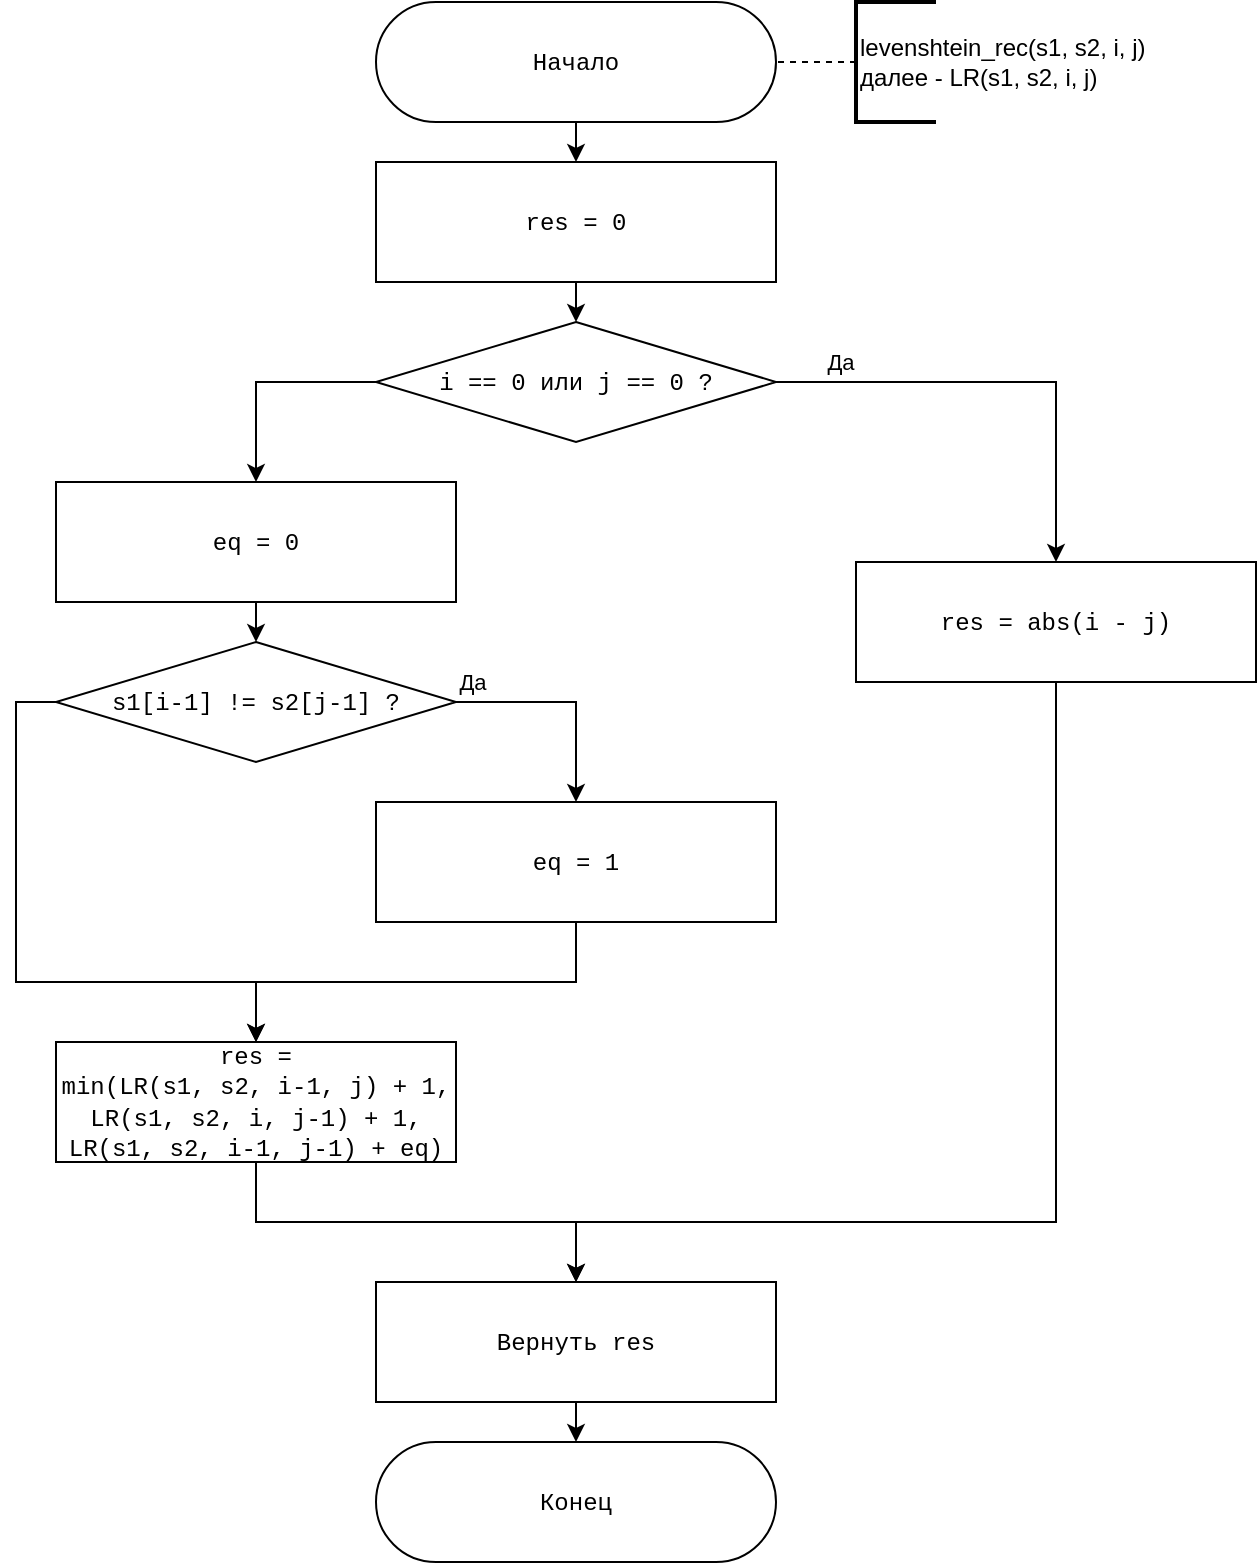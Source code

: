 <mxfile version="15.4.0" type="device" pages="4"><diagram id="ZNqbOnJEqfK-AnvIrfdx" name="levelshtein_req"><mxGraphModel dx="1038" dy="616" grid="1" gridSize="10" guides="1" tooltips="1" connect="1" arrows="1" fold="1" page="1" pageScale="1" pageWidth="850" pageHeight="1100" math="0" shadow="0"><root><mxCell id="0"/><mxCell id="1" parent="0"/><mxCell id="c8OpYvo-0Q2_pm-aDW9W-2" style="edgeStyle=orthogonalEdgeStyle;rounded=0;orthogonalLoop=1;jettySize=auto;html=1;exitX=0.5;exitY=1;exitDx=0;exitDy=0;entryX=0.5;entryY=0;entryDx=0;entryDy=0;" edge="1" parent="1" source="DZnTS6PK1rwnsFFs-kxz-4" target="c8OpYvo-0Q2_pm-aDW9W-1"><mxGeometry relative="1" as="geometry"/></mxCell><mxCell id="DZnTS6PK1rwnsFFs-kxz-4" value="&lt;font face=&quot;Courier New&quot;&gt;Начало&lt;/font&gt;" style="rounded=1;whiteSpace=wrap;html=1;arcSize=50;" parent="1" vertex="1"><mxGeometry x="240" y="40" width="200" height="60" as="geometry"/></mxCell><mxCell id="DZnTS6PK1rwnsFFs-kxz-14" style="edgeStyle=orthogonalEdgeStyle;rounded=0;orthogonalLoop=1;jettySize=auto;html=1;exitX=1;exitY=0.5;exitDx=0;exitDy=0;entryX=0.5;entryY=0;entryDx=0;entryDy=0;" parent="1" source="DZnTS6PK1rwnsFFs-kxz-5" target="DZnTS6PK1rwnsFFs-kxz-6" edge="1"><mxGeometry relative="1" as="geometry"/></mxCell><mxCell id="DZnTS6PK1rwnsFFs-kxz-25" value="Да" style="edgeLabel;html=1;align=center;verticalAlign=middle;resizable=0;points=[];" parent="DZnTS6PK1rwnsFFs-kxz-14" vertex="1" connectable="0"><mxGeometry x="-0.602" relative="1" as="geometry"><mxPoint x="-14" y="-10" as="offset"/></mxGeometry></mxCell><mxCell id="DZnTS6PK1rwnsFFs-kxz-16" style="edgeStyle=orthogonalEdgeStyle;rounded=0;orthogonalLoop=1;jettySize=auto;html=1;exitX=0;exitY=0.5;exitDx=0;exitDy=0;entryX=0.5;entryY=0;entryDx=0;entryDy=0;" parent="1" source="DZnTS6PK1rwnsFFs-kxz-5" target="DZnTS6PK1rwnsFFs-kxz-8" edge="1"><mxGeometry relative="1" as="geometry"/></mxCell><mxCell id="DZnTS6PK1rwnsFFs-kxz-5" value="&lt;font face=&quot;Courier New&quot;&gt;i == 0 или j == 0 ?&lt;/font&gt;" style="rhombus;whiteSpace=wrap;html=1;" parent="1" vertex="1"><mxGeometry x="240" y="200" width="200" height="60" as="geometry"/></mxCell><mxCell id="c8OpYvo-0Q2_pm-aDW9W-7" style="edgeStyle=orthogonalEdgeStyle;rounded=0;orthogonalLoop=1;jettySize=auto;html=1;exitX=0.5;exitY=1;exitDx=0;exitDy=0;" edge="1" parent="1" source="DZnTS6PK1rwnsFFs-kxz-6"><mxGeometry relative="1" as="geometry"><mxPoint x="340" y="680" as="targetPoint"/><Array as="points"><mxPoint x="580" y="650"/><mxPoint x="340" y="650"/></Array></mxGeometry></mxCell><mxCell id="DZnTS6PK1rwnsFFs-kxz-6" value="&lt;font face=&quot;Courier New&quot;&gt;res = abs(i - j)&lt;/font&gt;" style="rounded=0;whiteSpace=wrap;html=1;" parent="1" vertex="1"><mxGeometry x="480" y="320" width="200" height="60" as="geometry"/></mxCell><mxCell id="DZnTS6PK1rwnsFFs-kxz-17" style="edgeStyle=orthogonalEdgeStyle;rounded=0;orthogonalLoop=1;jettySize=auto;html=1;exitX=0.5;exitY=1;exitDx=0;exitDy=0;entryX=0.5;entryY=0;entryDx=0;entryDy=0;" parent="1" source="DZnTS6PK1rwnsFFs-kxz-8" target="DZnTS6PK1rwnsFFs-kxz-9" edge="1"><mxGeometry relative="1" as="geometry"/></mxCell><mxCell id="DZnTS6PK1rwnsFFs-kxz-8" value="&lt;font face=&quot;Courier New&quot;&gt;eq = 0&lt;/font&gt;" style="rounded=0;whiteSpace=wrap;html=1;" parent="1" vertex="1"><mxGeometry x="80" y="280" width="200" height="60" as="geometry"/></mxCell><mxCell id="DZnTS6PK1rwnsFFs-kxz-18" style="edgeStyle=orthogonalEdgeStyle;rounded=0;orthogonalLoop=1;jettySize=auto;html=1;exitX=1;exitY=0.5;exitDx=0;exitDy=0;entryX=0.5;entryY=0;entryDx=0;entryDy=0;" parent="1" source="DZnTS6PK1rwnsFFs-kxz-9" target="DZnTS6PK1rwnsFFs-kxz-10" edge="1"><mxGeometry relative="1" as="geometry"/></mxCell><mxCell id="DZnTS6PK1rwnsFFs-kxz-26" value="Да" style="edgeLabel;html=1;align=center;verticalAlign=middle;resizable=0;points=[];" parent="DZnTS6PK1rwnsFFs-kxz-18" vertex="1" connectable="0"><mxGeometry x="-0.617" relative="1" as="geometry"><mxPoint x="-13" y="-10" as="offset"/></mxGeometry></mxCell><mxCell id="O7zZ4XLKTS_QL502iw4R-4" style="edgeStyle=orthogonalEdgeStyle;rounded=0;orthogonalLoop=1;jettySize=auto;html=1;entryX=0.5;entryY=0;entryDx=0;entryDy=0;exitX=0;exitY=0.5;exitDx=0;exitDy=0;" edge="1" parent="1" source="DZnTS6PK1rwnsFFs-kxz-9" target="DZnTS6PK1rwnsFFs-kxz-11"><mxGeometry relative="1" as="geometry"><Array as="points"><mxPoint x="60" y="390"/><mxPoint x="60" y="530"/><mxPoint x="180" y="530"/></Array></mxGeometry></mxCell><mxCell id="DZnTS6PK1rwnsFFs-kxz-9" value="&lt;font face=&quot;Courier New&quot;&gt;s1[i-1] != s2[j-1] ?&lt;/font&gt;" style="rhombus;whiteSpace=wrap;html=1;" parent="1" vertex="1"><mxGeometry x="80" y="360" width="200" height="60" as="geometry"/></mxCell><mxCell id="O7zZ4XLKTS_QL502iw4R-2" style="edgeStyle=orthogonalEdgeStyle;rounded=0;orthogonalLoop=1;jettySize=auto;html=1;exitX=0.5;exitY=1;exitDx=0;exitDy=0;entryX=0.5;entryY=0;entryDx=0;entryDy=0;" edge="1" parent="1" source="DZnTS6PK1rwnsFFs-kxz-10" target="DZnTS6PK1rwnsFFs-kxz-11"><mxGeometry relative="1" as="geometry"/></mxCell><mxCell id="DZnTS6PK1rwnsFFs-kxz-10" value="&lt;font face=&quot;Courier New&quot;&gt;eq = 1&lt;/font&gt;" style="rounded=0;whiteSpace=wrap;html=1;" parent="1" vertex="1"><mxGeometry x="240" y="440" width="200" height="60" as="geometry"/></mxCell><mxCell id="c8OpYvo-0Q2_pm-aDW9W-6" style="edgeStyle=orthogonalEdgeStyle;rounded=0;orthogonalLoop=1;jettySize=auto;html=1;exitX=0.5;exitY=1;exitDx=0;exitDy=0;entryX=0.5;entryY=0;entryDx=0;entryDy=0;" edge="1" parent="1" source="DZnTS6PK1rwnsFFs-kxz-11" target="c8OpYvo-0Q2_pm-aDW9W-4"><mxGeometry relative="1" as="geometry"/></mxCell><mxCell id="DZnTS6PK1rwnsFFs-kxz-11" value="&lt;font face=&quot;Courier New&quot;&gt;res =&lt;br&gt;min(LR(s1, s2, i-1, j) + 1, LR(s1, s2, i, j-1) + 1, LR(s1, s2, i-1, j-1) + eq)&lt;br&gt;&lt;/font&gt;" style="rounded=0;whiteSpace=wrap;html=1;" parent="1" vertex="1"><mxGeometry x="80" y="560" width="200" height="60" as="geometry"/></mxCell><mxCell id="DZnTS6PK1rwnsFFs-kxz-12" value="&lt;font face=&quot;Courier New&quot;&gt;Конец&lt;/font&gt;" style="rounded=1;whiteSpace=wrap;html=1;arcSize=50;" parent="1" vertex="1"><mxGeometry x="240" y="760" width="200" height="60" as="geometry"/></mxCell><mxCell id="DZnTS6PK1rwnsFFs-kxz-30" style="edgeStyle=orthogonalEdgeStyle;rounded=0;orthogonalLoop=1;jettySize=auto;html=1;exitX=0;exitY=0.5;exitDx=0;exitDy=0;exitPerimeter=0;entryX=1;entryY=0.5;entryDx=0;entryDy=0;endArrow=none;endFill=0;dashed=1;" parent="1" source="DZnTS6PK1rwnsFFs-kxz-29" target="DZnTS6PK1rwnsFFs-kxz-4" edge="1"><mxGeometry relative="1" as="geometry"/></mxCell><mxCell id="DZnTS6PK1rwnsFFs-kxz-29" value="levenshtein_rec(s1, s2, i, j)&lt;br&gt;далее - LR(s1, s2, i, j)" style="strokeWidth=2;html=1;shape=mxgraph.flowchart.annotation_1;align=left;pointerEvents=1;" parent="1" vertex="1"><mxGeometry x="480" y="40" width="40" height="60" as="geometry"/></mxCell><mxCell id="O7zZ4XLKTS_QL502iw4R-5" style="edgeStyle=orthogonalEdgeStyle;rounded=0;orthogonalLoop=1;jettySize=auto;html=1;exitX=0.5;exitY=1;exitDx=0;exitDy=0;exitPerimeter=0;" edge="1" parent="1" source="DZnTS6PK1rwnsFFs-kxz-29" target="DZnTS6PK1rwnsFFs-kxz-29"><mxGeometry relative="1" as="geometry"/></mxCell><mxCell id="c8OpYvo-0Q2_pm-aDW9W-3" style="edgeStyle=orthogonalEdgeStyle;rounded=0;orthogonalLoop=1;jettySize=auto;html=1;exitX=0.5;exitY=1;exitDx=0;exitDy=0;entryX=0.5;entryY=0;entryDx=0;entryDy=0;" edge="1" parent="1" source="c8OpYvo-0Q2_pm-aDW9W-1" target="DZnTS6PK1rwnsFFs-kxz-5"><mxGeometry relative="1" as="geometry"/></mxCell><mxCell id="c8OpYvo-0Q2_pm-aDW9W-1" value="&lt;font face=&quot;Courier New&quot;&gt;res = 0&lt;/font&gt;" style="rounded=0;whiteSpace=wrap;html=1;" vertex="1" parent="1"><mxGeometry x="240" y="120" width="200" height="60" as="geometry"/></mxCell><mxCell id="c8OpYvo-0Q2_pm-aDW9W-5" style="edgeStyle=orthogonalEdgeStyle;rounded=0;orthogonalLoop=1;jettySize=auto;html=1;exitX=0.5;exitY=1;exitDx=0;exitDy=0;entryX=0.5;entryY=0;entryDx=0;entryDy=0;" edge="1" parent="1" source="c8OpYvo-0Q2_pm-aDW9W-4" target="DZnTS6PK1rwnsFFs-kxz-12"><mxGeometry relative="1" as="geometry"/></mxCell><mxCell id="c8OpYvo-0Q2_pm-aDW9W-4" value="&lt;font face=&quot;Courier New&quot;&gt;Вернуть res&lt;br&gt;&lt;/font&gt;" style="rounded=0;whiteSpace=wrap;html=1;" vertex="1" parent="1"><mxGeometry x="240" y="680" width="200" height="60" as="geometry"/></mxCell></root></mxGraphModel></diagram><diagram id="cCVTGLbfjA2dtmLUn50C" name="levenshtein_iter"><mxGraphModel dx="1483" dy="880" grid="1" gridSize="10" guides="1" tooltips="1" connect="1" arrows="1" fold="1" page="1" pageScale="1" pageWidth="850" pageHeight="1100" math="0" shadow="0"><root><mxCell id="ayEKY3vFfx3U3N9o_8Yx-0"/><mxCell id="ayEKY3vFfx3U3N9o_8Yx-1" parent="ayEKY3vFfx3U3N9o_8Yx-0"/><mxCell id="cSQeMKnVPkcm3_xbNUo6-0" value="&lt;font face=&quot;Courier New&quot;&gt;Конец&lt;/font&gt;" style="rounded=1;whiteSpace=wrap;html=1;arcSize=50;" parent="ayEKY3vFfx3U3N9o_8Yx-1" vertex="1"><mxGeometry x="440" y="520" width="200" height="60" as="geometry"/></mxCell><mxCell id="wKsGcBd1xcyhA3muq8rL-11" style="edgeStyle=orthogonalEdgeStyle;rounded=0;orthogonalLoop=1;jettySize=auto;html=1;exitX=0.5;exitY=1;exitDx=0;exitDy=0;entryX=0.5;entryY=0;entryDx=0;entryDy=0;endArrow=classic;endFill=1;" parent="ayEKY3vFfx3U3N9o_8Yx-1" source="cSQeMKnVPkcm3_xbNUo6-1" target="znBp6A-YEIDOW1NPuUL5-0" edge="1"><mxGeometry relative="1" as="geometry"/></mxCell><mxCell id="cSQeMKnVPkcm3_xbNUo6-1" value="&lt;font face=&quot;Courier New&quot;&gt;Начало&lt;br&gt;&lt;/font&gt;" style="rounded=1;whiteSpace=wrap;html=1;arcSize=50;" parent="ayEKY3vFfx3U3N9o_8Yx-1" vertex="1"><mxGeometry x="40" y="40" width="200" height="60" as="geometry"/></mxCell><mxCell id="cSQeMKnVPkcm3_xbNUo6-3" style="edgeStyle=orthogonalEdgeStyle;rounded=0;orthogonalLoop=1;jettySize=auto;html=1;entryX=1;entryY=0.5;entryDx=0;entryDy=0;dashed=1;endArrow=none;endFill=0;" parent="ayEKY3vFfx3U3N9o_8Yx-1" source="cSQeMKnVPkcm3_xbNUo6-2" target="cSQeMKnVPkcm3_xbNUo6-1" edge="1"><mxGeometry relative="1" as="geometry"/></mxCell><mxCell id="cSQeMKnVPkcm3_xbNUo6-2" value="levenshtein_iter(s1, s2)&lt;br&gt;далее - LI(s1, s2)" style="strokeWidth=2;html=1;shape=mxgraph.flowchart.annotation_1;align=left;pointerEvents=1;" parent="ayEKY3vFfx3U3N9o_8Yx-1" vertex="1"><mxGeometry x="280" y="40" width="40" height="60" as="geometry"/></mxCell><mxCell id="wKsGcBd1xcyhA3muq8rL-12" style="edgeStyle=orthogonalEdgeStyle;rounded=0;orthogonalLoop=1;jettySize=auto;html=1;exitX=0.5;exitY=1;exitDx=0;exitDy=0;entryX=0.5;entryY=0;entryDx=0;entryDy=0;entryPerimeter=0;endArrow=classic;endFill=1;" parent="ayEKY3vFfx3U3N9o_8Yx-1" source="znBp6A-YEIDOW1NPuUL5-0" target="znBp6A-YEIDOW1NPuUL5-1" edge="1"><mxGeometry relative="1" as="geometry"/></mxCell><mxCell id="znBp6A-YEIDOW1NPuUL5-0" value="&lt;span style=&quot;font-family: &amp;#34;courier new&amp;#34;&quot;&gt;l1, l2 = len(s1), len(s2)&lt;/span&gt;&lt;font face=&quot;Courier New&quot;&gt;&lt;br&gt;curr, prev - массивы длины len(s1)+1&lt;br&gt;prev = [0, 1, ..., len(s1)]&lt;br&gt;&lt;/font&gt;" style="rounded=0;whiteSpace=wrap;html=1;" parent="ayEKY3vFfx3U3N9o_8Yx-1" vertex="1"><mxGeometry x="40" y="120" width="200" height="60" as="geometry"/></mxCell><mxCell id="wKsGcBd1xcyhA3muq8rL-13" style="edgeStyle=orthogonalEdgeStyle;rounded=0;orthogonalLoop=1;jettySize=auto;html=1;exitX=0.5;exitY=1;exitDx=0;exitDy=0;exitPerimeter=0;entryX=0.5;entryY=0;entryDx=0;entryDy=0;endArrow=classic;endFill=1;" parent="ayEKY3vFfx3U3N9o_8Yx-1" source="znBp6A-YEIDOW1NPuUL5-1" target="znBp6A-YEIDOW1NPuUL5-3" edge="1"><mxGeometry relative="1" as="geometry"/></mxCell><mxCell id="znBp6A-YEIDOW1NPuUL5-1" value="Цикл i от 1 до l2" style="strokeWidth=2;html=1;shape=stencil(rZVNb4MwDIZ/Ta5VIFpXjlPWnapeetg5pe6ICgkKWbv9+6W4aHwMxrxKHPBreB9sbIUJWWWqBBZzowpg4pnF8cbaMggbXWgfwnCbYWLJMbxgmKwwVFUJqUftrJxW+xwwU3lnT3DRB39z0CYDh65izfhTeOZ6CZlaY4KJtqbqZFr5YKa0Ce/yDzTjiwfEfN5ijMpAKMCD66jf5W1RYPELmRTNI+0IpG5FDfc30uvfSRGNtKZ0r8+KZsK2hLr4gsc9XLKayduReAm1OlIvm60jVDfCEzIoYwso5F6lpzdn383hx68s1XW5B4kmXdgztIau16upBjQOuTYth8d/O/QaeAeLJcGC39mBUgblb6S5rWBiaIM+mIhaHRkjIY/WwcR8HXWe4zkyNroDg1rFc60WvgA=);whiteSpace=wrap;" parent="ayEKY3vFfx3U3N9o_8Yx-1" vertex="1"><mxGeometry x="40" y="200" width="200" height="60" as="geometry"/></mxCell><mxCell id="znBp6A-YEIDOW1NPuUL5-2" value="Цикл j от 1 до l1" style="strokeWidth=2;html=1;shape=stencil(rZVNb4MwDIZ/Ta5VIFpXjlPWnapeetg5pe6ICgkKWbv9+6W4aHwMxrxKHPBreB9sbIUJWWWqBBZzowpg4pnF8cbaMggbXWgfwnCbYWLJMbxgmKwwVFUJqUftrJxW+xwwU3lnT3DRB39z0CYDh65izfhTeOZ6CZlaY4KJtqbqZFr5YKa0Ce/yDzTjiwfEfN5ijMpAKMCD66jf5W1RYPELmRTNI+0IpG5FDfc30uvfSRGNtKZ0r8+KZsK2hLr4gsc9XLKayduReAm1OlIvm60jVDfCEzIoYwso5F6lpzdn383hx68s1XW5B4kmXdgztIau16upBjQOuTYth8d/O/QaeAeLJcGC39mBUgblb6S5rWBiaIM+mIhaHRkjIY/WwcR8HXWe4zkyNroDg1rFc60WvgA=);whiteSpace=wrap;" parent="ayEKY3vFfx3U3N9o_8Yx-1" vertex="1"><mxGeometry x="40" y="360" width="200" height="60" as="geometry"/></mxCell><mxCell id="wKsGcBd1xcyhA3muq8rL-14" style="edgeStyle=orthogonalEdgeStyle;rounded=0;orthogonalLoop=1;jettySize=auto;html=1;exitX=0.5;exitY=1;exitDx=0;exitDy=0;entryX=0.5;entryY=0;entryDx=0;entryDy=0;entryPerimeter=0;endArrow=classic;endFill=1;" parent="ayEKY3vFfx3U3N9o_8Yx-1" source="znBp6A-YEIDOW1NPuUL5-3" target="znBp6A-YEIDOW1NPuUL5-2" edge="1"><mxGeometry relative="1" as="geometry"/></mxCell><mxCell id="znBp6A-YEIDOW1NPuUL5-3" value="&lt;font face=&quot;Courier New&quot;&gt;curr[0] = i&lt;br&gt;&lt;/font&gt;" style="rounded=0;whiteSpace=wrap;html=1;" parent="ayEKY3vFfx3U3N9o_8Yx-1" vertex="1"><mxGeometry x="40" y="280" width="200" height="60" as="geometry"/></mxCell><mxCell id="wKsGcBd1xcyhA3muq8rL-10" style="edgeStyle=orthogonalEdgeStyle;rounded=0;orthogonalLoop=1;jettySize=auto;html=1;exitX=0.5;exitY=1;exitDx=0;exitDy=0;entryX=0.5;entryY=0;entryDx=0;entryDy=0;endArrow=classic;endFill=1;exitPerimeter=0;" parent="ayEKY3vFfx3U3N9o_8Yx-1" source="znBp6A-YEIDOW1NPuUL5-2" target="wKsGcBd1xcyhA3muq8rL-1" edge="1"><mxGeometry relative="1" as="geometry"><mxPoint x="160" y="680" as="sourcePoint"/></mxGeometry></mxCell><mxCell id="wKsGcBd1xcyhA3muq8rL-30" style="edgeStyle=orthogonalEdgeStyle;rounded=0;orthogonalLoop=1;jettySize=auto;html=1;exitX=0.5;exitY=1;exitDx=0;exitDy=0;entryX=0.5;entryY=0;entryDx=0;entryDy=0;endArrow=classic;endFill=1;" parent="ayEKY3vFfx3U3N9o_8Yx-1" source="wKsGcBd1xcyhA3muq8rL-1" target="wKsGcBd1xcyhA3muq8rL-5" edge="1"><mxGeometry relative="1" as="geometry"/></mxCell><mxCell id="wKsGcBd1xcyhA3muq8rL-1" value="&lt;font face=&quot;Courier New&quot;&gt;eq = 0&lt;/font&gt;" style="rounded=0;whiteSpace=wrap;html=1;" parent="ayEKY3vFfx3U3N9o_8Yx-1" vertex="1"><mxGeometry x="40" y="440" width="200" height="60" as="geometry"/></mxCell><mxCell id="wKsGcBd1xcyhA3muq8rL-2" style="edgeStyle=orthogonalEdgeStyle;rounded=0;orthogonalLoop=1;jettySize=auto;html=1;exitX=1;exitY=0.5;exitDx=0;exitDy=0;entryX=0.5;entryY=0;entryDx=0;entryDy=0;" parent="ayEKY3vFfx3U3N9o_8Yx-1" source="wKsGcBd1xcyhA3muq8rL-5" target="wKsGcBd1xcyhA3muq8rL-7" edge="1"><mxGeometry relative="1" as="geometry"/></mxCell><mxCell id="wKsGcBd1xcyhA3muq8rL-3" value="Да" style="edgeLabel;html=1;align=center;verticalAlign=middle;resizable=0;points=[];" parent="wKsGcBd1xcyhA3muq8rL-2" vertex="1" connectable="0"><mxGeometry x="-0.617" relative="1" as="geometry"><mxPoint x="-13" y="-10" as="offset"/></mxGeometry></mxCell><mxCell id="wKsGcBd1xcyhA3muq8rL-21" style="edgeStyle=orthogonalEdgeStyle;rounded=0;orthogonalLoop=1;jettySize=auto;html=1;exitX=0;exitY=0.5;exitDx=0;exitDy=0;entryX=0.5;entryY=0;entryDx=0;entryDy=0;endArrow=classic;endFill=1;" parent="ayEKY3vFfx3U3N9o_8Yx-1" source="wKsGcBd1xcyhA3muq8rL-5" target="wKsGcBd1xcyhA3muq8rL-27" edge="1"><mxGeometry relative="1" as="geometry"><mxPoint x="140" y="720" as="targetPoint"/><Array as="points"><mxPoint x="20" y="550"/><mxPoint x="20" y="670"/><mxPoint x="140" y="670"/></Array></mxGeometry></mxCell><mxCell id="wKsGcBd1xcyhA3muq8rL-5" value="&lt;font face=&quot;Courier New&quot;&gt;s1[j-1] != s2[i-1] ?&lt;/font&gt;" style="rhombus;whiteSpace=wrap;html=1;" parent="ayEKY3vFfx3U3N9o_8Yx-1" vertex="1"><mxGeometry x="40" y="520" width="200" height="60" as="geometry"/></mxCell><mxCell id="wKsGcBd1xcyhA3muq8rL-20" style="edgeStyle=orthogonalEdgeStyle;rounded=0;orthogonalLoop=1;jettySize=auto;html=1;exitX=0.5;exitY=1;exitDx=0;exitDy=0;entryX=0.5;entryY=0;entryDx=0;entryDy=0;endArrow=classic;endFill=1;" parent="ayEKY3vFfx3U3N9o_8Yx-1" source="wKsGcBd1xcyhA3muq8rL-7" target="wKsGcBd1xcyhA3muq8rL-27" edge="1"><mxGeometry relative="1" as="geometry"><mxPoint x="140" y="720" as="targetPoint"/><Array as="points"><mxPoint x="300" y="670"/><mxPoint x="140" y="670"/></Array></mxGeometry></mxCell><mxCell id="wKsGcBd1xcyhA3muq8rL-7" value="&lt;font face=&quot;Courier New&quot;&gt;eq = 1&lt;/font&gt;" style="rounded=0;whiteSpace=wrap;html=1;" parent="ayEKY3vFfx3U3N9o_8Yx-1" vertex="1"><mxGeometry x="200" y="600" width="200" height="60" as="geometry"/></mxCell><mxCell id="wKsGcBd1xcyhA3muq8rL-22" style="edgeStyle=orthogonalEdgeStyle;rounded=0;orthogonalLoop=1;jettySize=auto;html=1;exitX=0.5;exitY=1;exitDx=0;exitDy=0;entryX=0.5;entryY=1;entryDx=0;entryDy=0;entryPerimeter=0;endArrow=classic;endFill=1;" parent="ayEKY3vFfx3U3N9o_8Yx-1" source="wKsGcBd1xcyhA3muq8rL-8" target="wKsGcBd1xcyhA3muq8rL-17" edge="1"><mxGeometry relative="1" as="geometry"/></mxCell><mxCell id="wKsGcBd1xcyhA3muq8rL-8" value="&lt;font face=&quot;Courier New&quot;&gt;curr[j] = min(&lt;br&gt;curr[j-1]+1, prev[j-1]+eq, prev[j]+1)&lt;br&gt;&lt;/font&gt;" style="rounded=0;whiteSpace=wrap;html=1;" parent="ayEKY3vFfx3U3N9o_8Yx-1" vertex="1"><mxGeometry x="440" y="120" width="200" height="60" as="geometry"/></mxCell><mxCell id="wKsGcBd1xcyhA3muq8rL-25" style="edgeStyle=orthogonalEdgeStyle;rounded=0;orthogonalLoop=1;jettySize=auto;html=1;exitX=0.5;exitY=0;exitDx=0;exitDy=0;exitPerimeter=0;entryX=0.5;entryY=0;entryDx=0;entryDy=0;endArrow=classic;endFill=1;" parent="ayEKY3vFfx3U3N9o_8Yx-1" source="wKsGcBd1xcyhA3muq8rL-15" target="wKsGcBd1xcyhA3muq8rL-19" edge="1"><mxGeometry relative="1" as="geometry"/></mxCell><mxCell id="wKsGcBd1xcyhA3muq8rL-15" value="инкремент i" style="strokeWidth=2;html=1;shape=stencil(rZVNb4MwDIZ/Ta5VIFpXjlPWnapeetg5pe6ICgkKWbv9+6W4aHwMxrxKHPBreB9sbIUJWWWqBBZzowpg4pnF8cbaMggbXWgfwnCbYWLJMbxgmKwwVFUJqUftrJxW+xwwU3lnT3DRB39z0CYDh65izfhTeOZ6CZlaY4KJtqbqZFr5YKa0Ce/yDzTjiwfEfN5ijMpAKMCD66jf5W1RYPELmRTNI+0IpG5FDfc30uvfSRGNtKZ0r8+KZsK2hLr4gsc9XLKayduReAm1OlIvm60jVDfCEzIoYwso5F6lpzdn383hx68s1XW5B4kmXdgztIau16upBjQOuTYth8d/O/QaeAeLJcGC39mBUgblb6S5rWBiaIM+mIhaHRkjIY/WwcR8HXWe4zkyNroDg1rFc60WvgA=);whiteSpace=wrap;direction=west;" parent="ayEKY3vFfx3U3N9o_8Yx-1" vertex="1"><mxGeometry x="440" y="360" width="200" height="60" as="geometry"/></mxCell><mxCell id="wKsGcBd1xcyhA3muq8rL-23" style="edgeStyle=orthogonalEdgeStyle;rounded=0;orthogonalLoop=1;jettySize=auto;html=1;exitX=0.5;exitY=0;exitDx=0;exitDy=0;exitPerimeter=0;entryX=0.5;entryY=0;entryDx=0;entryDy=0;endArrow=classic;endFill=1;" parent="ayEKY3vFfx3U3N9o_8Yx-1" source="wKsGcBd1xcyhA3muq8rL-17" target="wKsGcBd1xcyhA3muq8rL-18" edge="1"><mxGeometry relative="1" as="geometry"/></mxCell><mxCell id="wKsGcBd1xcyhA3muq8rL-17" value="инкремент j" style="strokeWidth=2;html=1;shape=stencil(rZVNb4MwDIZ/Ta5VIFpXjlPWnapeetg5pe6ICgkKWbv9+6W4aHwMxrxKHPBreB9sbIUJWWWqBBZzowpg4pnF8cbaMggbXWgfwnCbYWLJMbxgmKwwVFUJqUftrJxW+xwwU3lnT3DRB39z0CYDh65izfhTeOZ6CZlaY4KJtqbqZFr5YKa0Ce/yDzTjiwfEfN5ijMpAKMCD66jf5W1RYPELmRTNI+0IpG5FDfc30uvfSRGNtKZ0r8+KZsK2hLr4gsc9XLKayduReAm1OlIvm60jVDfCEzIoYwso5F6lpzdn383hx68s1XW5B4kmXdgztIau16upBjQOuTYth8d/O/QaeAeLJcGC39mBUgblb6S5rWBiaIM+mIhaHRkjIY/WwcR8HXWe4zkyNroDg1rFc60WvgA=);whiteSpace=wrap;direction=west;" parent="ayEKY3vFfx3U3N9o_8Yx-1" vertex="1"><mxGeometry x="440" y="200" width="200" height="60" as="geometry"/></mxCell><mxCell id="wKsGcBd1xcyhA3muq8rL-24" style="edgeStyle=orthogonalEdgeStyle;rounded=0;orthogonalLoop=1;jettySize=auto;html=1;exitX=0.5;exitY=1;exitDx=0;exitDy=0;entryX=0.5;entryY=1;entryDx=0;entryDy=0;entryPerimeter=0;endArrow=classic;endFill=1;" parent="ayEKY3vFfx3U3N9o_8Yx-1" source="wKsGcBd1xcyhA3muq8rL-18" target="wKsGcBd1xcyhA3muq8rL-15" edge="1"><mxGeometry relative="1" as="geometry"/></mxCell><mxCell id="wKsGcBd1xcyhA3muq8rL-18" value="&lt;font face=&quot;Courier New&quot;&gt;prev = curr&lt;br&gt;&lt;/font&gt;" style="rounded=0;whiteSpace=wrap;html=1;" parent="ayEKY3vFfx3U3N9o_8Yx-1" vertex="1"><mxGeometry x="440" y="280" width="200" height="60" as="geometry"/></mxCell><mxCell id="wKsGcBd1xcyhA3muq8rL-26" style="edgeStyle=orthogonalEdgeStyle;rounded=0;orthogonalLoop=1;jettySize=auto;html=1;exitX=0.5;exitY=1;exitDx=0;exitDy=0;entryX=0.5;entryY=0;entryDx=0;entryDy=0;endArrow=classic;endFill=1;" parent="ayEKY3vFfx3U3N9o_8Yx-1" source="wKsGcBd1xcyhA3muq8rL-19" target="cSQeMKnVPkcm3_xbNUo6-0" edge="1"><mxGeometry relative="1" as="geometry"/></mxCell><mxCell id="wKsGcBd1xcyhA3muq8rL-19" value="&lt;font face=&quot;Courier New&quot;&gt;вернуть prev[l1]&lt;br&gt;&lt;/font&gt;" style="rounded=0;whiteSpace=wrap;html=1;" parent="ayEKY3vFfx3U3N9o_8Yx-1" vertex="1"><mxGeometry x="440" y="440" width="200" height="60" as="geometry"/></mxCell><mxCell id="wKsGcBd1xcyhA3muq8rL-27" value="A&lt;span style=&quot;color: rgba(0 , 0 , 0 , 0) ; font-family: monospace ; font-size: 0px&quot;&gt;%3CmxGraphModel%3E%3Croot%3E%3CmxCell%20id%3D%220%22%2F%3E%3CmxCell%20id%3D%221%22%20parent%3D%220%22%2F%3E%3CmxCell%20id%3D%222%22%20value%3D%22%26lt%3Bfont%20face%3D%26quot%3BCourier%20New%26quot%3B%26gt%3Bprev%20%3D%20curr%26lt%3Bbr%26gt%3B%26lt%3B%2Ffont%26gt%3B%22%20style%3D%22rounded%3D0%3BwhiteSpace%3Dwrap%3Bhtml%3D1%3B%22%20vertex%3D%221%22%20parent%3D%221%22%3E%3CmxGeometry%20x%3D%2240%22%20y%3D%221270%22%20width%3D%22200%22%20height%3D%2280%22%20as%3D%22geometry%22%2F%3E%3C%2FmxCell%3E%3C%2Froot%3E%3C%2FmxGraphModel%3E&lt;/span&gt;" style="ellipse;whiteSpace=wrap;html=1;aspect=fixed;" parent="ayEKY3vFfx3U3N9o_8Yx-1" vertex="1"><mxGeometry x="110" y="680" width="60" height="60" as="geometry"/></mxCell><mxCell id="wKsGcBd1xcyhA3muq8rL-31" style="edgeStyle=orthogonalEdgeStyle;rounded=0;orthogonalLoop=1;jettySize=auto;html=1;exitX=0.5;exitY=1;exitDx=0;exitDy=0;entryX=0.5;entryY=0;entryDx=0;entryDy=0;endArrow=classic;endFill=1;" parent="ayEKY3vFfx3U3N9o_8Yx-1" source="wKsGcBd1xcyhA3muq8rL-29" target="wKsGcBd1xcyhA3muq8rL-8" edge="1"><mxGeometry relative="1" as="geometry"/></mxCell><mxCell id="wKsGcBd1xcyhA3muq8rL-29" value="A&lt;span style=&quot;color: rgba(0 , 0 , 0 , 0) ; font-family: monospace ; font-size: 0px&quot;&gt;%3CmxGraphModel%3E%3Croot%3E%3CmxCell%20id%3D%220%22%2F%3E%3CmxCell%20id%3D%221%22%20parent%3D%220%22%2F%3E%3CmxCell%20id%3D%222%22%20value%3D%22%26lt%3Bfont%20face%3D%26quot%3BCourier%20New%26quot%3B%26gt%3Bprev%20%3D%20curr%26lt%3Bbr%26gt%3B%26lt%3B%2Ffont%26gt%3B%22%20style%3D%22rounded%3D0%3BwhiteSpace%3Dwrap%3Bhtml%3D1%3B%22%20vertex%3D%221%22%20parent%3D%221%22%3E%3CmxGeometry%20x%3D%2240%22%20y%3D%221270%22%20width%3D%22200%22%20height%3D%2280%22%20as%3D%22geometry%22%2F%3E%3C%2FmxCell%3E%3C%2Froot%3E%3C%2FmxGraphModel%3E&lt;/span&gt;" style="ellipse;whiteSpace=wrap;html=1;aspect=fixed;" parent="ayEKY3vFfx3U3N9o_8Yx-1" vertex="1"><mxGeometry x="510" y="40" width="60" height="60" as="geometry"/></mxCell></root></mxGraphModel></diagram><diagram name="damerau_levelshtein_req" id="XrEvNI8AY1LjmhGFGb6t"><mxGraphModel dx="1038" dy="616" grid="1" gridSize="10" guides="1" tooltips="1" connect="1" arrows="1" fold="1" page="1" pageScale="1" pageWidth="850" pageHeight="1100" math="0" shadow="0"><root><mxCell id="sfSb1bTHSMPWrdq_kq---0"/><mxCell id="sfSb1bTHSMPWrdq_kq---1" parent="sfSb1bTHSMPWrdq_kq---0"/><mxCell id="sfSb1bTHSMPWrdq_kq---2" style="edgeStyle=orthogonalEdgeStyle;rounded=0;orthogonalLoop=1;jettySize=auto;html=1;exitX=0.5;exitY=1;exitDx=0;exitDy=0;entryX=0.5;entryY=0;entryDx=0;entryDy=0;" edge="1" parent="sfSb1bTHSMPWrdq_kq---1" source="sfSb1bTHSMPWrdq_kq---3" target="sfSb1bTHSMPWrdq_kq---25"><mxGeometry relative="1" as="geometry"/></mxCell><mxCell id="sfSb1bTHSMPWrdq_kq---3" value="&lt;font face=&quot;Courier New&quot;&gt;Начало&lt;/font&gt;" style="rounded=1;whiteSpace=wrap;html=1;arcSize=50;" vertex="1" parent="sfSb1bTHSMPWrdq_kq---1"><mxGeometry x="240" y="40" width="200" height="60" as="geometry"/></mxCell><mxCell id="sfSb1bTHSMPWrdq_kq---4" style="edgeStyle=orthogonalEdgeStyle;rounded=0;orthogonalLoop=1;jettySize=auto;html=1;exitX=1;exitY=0.5;exitDx=0;exitDy=0;entryX=0.5;entryY=0;entryDx=0;entryDy=0;" edge="1" parent="sfSb1bTHSMPWrdq_kq---1" source="sfSb1bTHSMPWrdq_kq---7" target="sfSb1bTHSMPWrdq_kq---9"><mxGeometry relative="1" as="geometry"/></mxCell><mxCell id="sfSb1bTHSMPWrdq_kq---5" value="Да" style="edgeLabel;html=1;align=center;verticalAlign=middle;resizable=0;points=[];" vertex="1" connectable="0" parent="sfSb1bTHSMPWrdq_kq---4"><mxGeometry x="-0.602" relative="1" as="geometry"><mxPoint x="-14" y="-10" as="offset"/></mxGeometry></mxCell><mxCell id="sfSb1bTHSMPWrdq_kq---6" style="edgeStyle=orthogonalEdgeStyle;rounded=0;orthogonalLoop=1;jettySize=auto;html=1;exitX=0;exitY=0.5;exitDx=0;exitDy=0;entryX=0.5;entryY=0;entryDx=0;entryDy=0;" edge="1" parent="sfSb1bTHSMPWrdq_kq---1" source="sfSb1bTHSMPWrdq_kq---7" target="sfSb1bTHSMPWrdq_kq---11"><mxGeometry relative="1" as="geometry"/></mxCell><mxCell id="sfSb1bTHSMPWrdq_kq---7" value="&lt;font face=&quot;Courier New&quot;&gt;i == 0 или j == 0 ?&lt;/font&gt;" style="rhombus;whiteSpace=wrap;html=1;" vertex="1" parent="sfSb1bTHSMPWrdq_kq---1"><mxGeometry x="240" y="200" width="200" height="60" as="geometry"/></mxCell><mxCell id="Xm4AA3lN59sdXbgGP3gv-5" style="edgeStyle=orthogonalEdgeStyle;rounded=0;orthogonalLoop=1;jettySize=auto;html=1;exitX=0.5;exitY=1;exitDx=0;exitDy=0;entryX=0.5;entryY=0;entryDx=0;entryDy=0;" edge="1" parent="sfSb1bTHSMPWrdq_kq---1" source="sfSb1bTHSMPWrdq_kq---9" target="Xm4AA3lN59sdXbgGP3gv-3"><mxGeometry relative="1" as="geometry"><Array as="points"><mxPoint x="580" y="840"/><mxPoint x="340" y="840"/></Array></mxGeometry></mxCell><mxCell id="sfSb1bTHSMPWrdq_kq---9" value="&lt;font face=&quot;Courier New&quot;&gt;res = abs(i - j)&lt;/font&gt;" style="rounded=0;whiteSpace=wrap;html=1;" vertex="1" parent="sfSb1bTHSMPWrdq_kq---1"><mxGeometry x="480" y="320" width="200" height="60" as="geometry"/></mxCell><mxCell id="sfSb1bTHSMPWrdq_kq---10" style="edgeStyle=orthogonalEdgeStyle;rounded=0;orthogonalLoop=1;jettySize=auto;html=1;exitX=0.5;exitY=1;exitDx=0;exitDy=0;entryX=0.5;entryY=0;entryDx=0;entryDy=0;" edge="1" parent="sfSb1bTHSMPWrdq_kq---1" source="sfSb1bTHSMPWrdq_kq---11" target="sfSb1bTHSMPWrdq_kq---15"><mxGeometry relative="1" as="geometry"/></mxCell><mxCell id="sfSb1bTHSMPWrdq_kq---11" value="&lt;font face=&quot;Courier New&quot;&gt;eq = 0&lt;/font&gt;" style="rounded=0;whiteSpace=wrap;html=1;" vertex="1" parent="sfSb1bTHSMPWrdq_kq---1"><mxGeometry x="80" y="280" width="200" height="60" as="geometry"/></mxCell><mxCell id="sfSb1bTHSMPWrdq_kq---12" style="edgeStyle=orthogonalEdgeStyle;rounded=0;orthogonalLoop=1;jettySize=auto;html=1;exitX=1;exitY=0.5;exitDx=0;exitDy=0;entryX=0.5;entryY=0;entryDx=0;entryDy=0;" edge="1" parent="sfSb1bTHSMPWrdq_kq---1" source="sfSb1bTHSMPWrdq_kq---15" target="sfSb1bTHSMPWrdq_kq---17"><mxGeometry relative="1" as="geometry"/></mxCell><mxCell id="sfSb1bTHSMPWrdq_kq---13" value="Да" style="edgeLabel;html=1;align=center;verticalAlign=middle;resizable=0;points=[];" vertex="1" connectable="0" parent="sfSb1bTHSMPWrdq_kq---12"><mxGeometry x="-0.617" relative="1" as="geometry"><mxPoint x="-13" y="-10" as="offset"/></mxGeometry></mxCell><mxCell id="sfSb1bTHSMPWrdq_kq---14" style="edgeStyle=orthogonalEdgeStyle;rounded=0;orthogonalLoop=1;jettySize=auto;html=1;entryX=0.5;entryY=0;entryDx=0;entryDy=0;exitX=0;exitY=0.5;exitDx=0;exitDy=0;" edge="1" parent="sfSb1bTHSMPWrdq_kq---1" source="sfSb1bTHSMPWrdq_kq---15" target="sfSb1bTHSMPWrdq_kq---19"><mxGeometry relative="1" as="geometry"><Array as="points"><mxPoint x="60" y="390"/><mxPoint x="60" y="530"/><mxPoint x="180" y="530"/></Array></mxGeometry></mxCell><mxCell id="sfSb1bTHSMPWrdq_kq---15" value="&lt;font face=&quot;Courier New&quot;&gt;s1[i-1] != s2[j-1] ?&lt;/font&gt;" style="rhombus;whiteSpace=wrap;html=1;" vertex="1" parent="sfSb1bTHSMPWrdq_kq---1"><mxGeometry x="80" y="360" width="200" height="60" as="geometry"/></mxCell><mxCell id="sfSb1bTHSMPWrdq_kq---16" style="edgeStyle=orthogonalEdgeStyle;rounded=0;orthogonalLoop=1;jettySize=auto;html=1;exitX=0.5;exitY=1;exitDx=0;exitDy=0;entryX=0.5;entryY=0;entryDx=0;entryDy=0;" edge="1" parent="sfSb1bTHSMPWrdq_kq---1" source="sfSb1bTHSMPWrdq_kq---17" target="sfSb1bTHSMPWrdq_kq---19"><mxGeometry relative="1" as="geometry"/></mxCell><mxCell id="sfSb1bTHSMPWrdq_kq---17" value="&lt;font face=&quot;Courier New&quot;&gt;eq = 1&lt;/font&gt;" style="rounded=0;whiteSpace=wrap;html=1;" vertex="1" parent="sfSb1bTHSMPWrdq_kq---1"><mxGeometry x="240" y="440" width="200" height="60" as="geometry"/></mxCell><mxCell id="Xm4AA3lN59sdXbgGP3gv-1" style="edgeStyle=orthogonalEdgeStyle;rounded=0;orthogonalLoop=1;jettySize=auto;html=1;exitX=0.5;exitY=1;exitDx=0;exitDy=0;entryX=0.5;entryY=0;entryDx=0;entryDy=0;" edge="1" parent="sfSb1bTHSMPWrdq_kq---1" source="sfSb1bTHSMPWrdq_kq---19" target="Xm4AA3lN59sdXbgGP3gv-0"><mxGeometry relative="1" as="geometry"/></mxCell><mxCell id="sfSb1bTHSMPWrdq_kq---19" value="&lt;font face=&quot;Courier New&quot;&gt;res =&lt;br&gt;min(DLR(s1, s2, i-1, j)+1, DLR(s1, s2, i, j-1) + 1, DLR(s1, s2, i-1, j-1) + eq)&lt;br&gt;&lt;/font&gt;" style="rounded=0;whiteSpace=wrap;html=1;" vertex="1" parent="sfSb1bTHSMPWrdq_kq---1"><mxGeometry x="80" y="560" width="200" height="60" as="geometry"/></mxCell><mxCell id="sfSb1bTHSMPWrdq_kq---20" value="&lt;font face=&quot;Courier New&quot;&gt;Конец&lt;/font&gt;" style="rounded=1;whiteSpace=wrap;html=1;arcSize=50;" vertex="1" parent="sfSb1bTHSMPWrdq_kq---1"><mxGeometry x="240" y="960" width="200" height="60" as="geometry"/></mxCell><mxCell id="sfSb1bTHSMPWrdq_kq---21" style="edgeStyle=orthogonalEdgeStyle;rounded=0;orthogonalLoop=1;jettySize=auto;html=1;exitX=0;exitY=0.5;exitDx=0;exitDy=0;exitPerimeter=0;entryX=1;entryY=0.5;entryDx=0;entryDy=0;endArrow=none;endFill=0;dashed=1;" edge="1" parent="sfSb1bTHSMPWrdq_kq---1" source="sfSb1bTHSMPWrdq_kq---22" target="sfSb1bTHSMPWrdq_kq---3"><mxGeometry relative="1" as="geometry"/></mxCell><mxCell id="sfSb1bTHSMPWrdq_kq---22" value="damerau_levenshtein_rec(s1, s2, i, j)&lt;br&gt;далее - DLR(s1, s2, i, j)" style="strokeWidth=2;html=1;shape=mxgraph.flowchart.annotation_1;align=left;pointerEvents=1;" vertex="1" parent="sfSb1bTHSMPWrdq_kq---1"><mxGeometry x="480" y="40" width="40" height="60" as="geometry"/></mxCell><mxCell id="sfSb1bTHSMPWrdq_kq---23" style="edgeStyle=orthogonalEdgeStyle;rounded=0;orthogonalLoop=1;jettySize=auto;html=1;exitX=0.5;exitY=1;exitDx=0;exitDy=0;exitPerimeter=0;" edge="1" parent="sfSb1bTHSMPWrdq_kq---1" source="sfSb1bTHSMPWrdq_kq---22" target="sfSb1bTHSMPWrdq_kq---22"><mxGeometry relative="1" as="geometry"/></mxCell><mxCell id="sfSb1bTHSMPWrdq_kq---24" style="edgeStyle=orthogonalEdgeStyle;rounded=0;orthogonalLoop=1;jettySize=auto;html=1;exitX=0.5;exitY=1;exitDx=0;exitDy=0;entryX=0.5;entryY=0;entryDx=0;entryDy=0;" edge="1" parent="sfSb1bTHSMPWrdq_kq---1" source="sfSb1bTHSMPWrdq_kq---25" target="sfSb1bTHSMPWrdq_kq---7"><mxGeometry relative="1" as="geometry"/></mxCell><mxCell id="sfSb1bTHSMPWrdq_kq---25" value="&lt;font face=&quot;Courier New&quot;&gt;res = 0&lt;/font&gt;" style="rounded=0;whiteSpace=wrap;html=1;" vertex="1" parent="sfSb1bTHSMPWrdq_kq---1"><mxGeometry x="240" y="120" width="200" height="60" as="geometry"/></mxCell><mxCell id="Xm4AA3lN59sdXbgGP3gv-7" style="edgeStyle=orthogonalEdgeStyle;rounded=0;orthogonalLoop=1;jettySize=auto;html=1;exitX=0.5;exitY=1;exitDx=0;exitDy=0;endArrow=none;endFill=0;" edge="1" parent="sfSb1bTHSMPWrdq_kq---1" source="sfSb1bTHSMPWrdq_kq---27"><mxGeometry relative="1" as="geometry"><mxPoint x="180" y="810" as="targetPoint"/><Array as="points"><mxPoint x="340" y="810"/></Array></mxGeometry></mxCell><mxCell id="sfSb1bTHSMPWrdq_kq---27" value="&lt;font face=&quot;Courier New&quot;&gt;res = min(res,&lt;br&gt;DLR(s1, s2, i-2, j-2) + 1)&lt;br&gt;&lt;/font&gt;" style="rounded=0;whiteSpace=wrap;html=1;" vertex="1" parent="sfSb1bTHSMPWrdq_kq---1"><mxGeometry x="240" y="720" width="200" height="60" as="geometry"/></mxCell><mxCell id="Xm4AA3lN59sdXbgGP3gv-2" style="edgeStyle=orthogonalEdgeStyle;rounded=0;orthogonalLoop=1;jettySize=auto;html=1;exitX=1;exitY=0.5;exitDx=0;exitDy=0;entryX=0.5;entryY=0;entryDx=0;entryDy=0;" edge="1" parent="sfSb1bTHSMPWrdq_kq---1" source="Xm4AA3lN59sdXbgGP3gv-0" target="sfSb1bTHSMPWrdq_kq---27"><mxGeometry relative="1" as="geometry"/></mxCell><mxCell id="Xm4AA3lN59sdXbgGP3gv-8" value="Да" style="edgeLabel;html=1;align=center;verticalAlign=middle;resizable=0;points=[];" vertex="1" connectable="0" parent="Xm4AA3lN59sdXbgGP3gv-2"><mxGeometry x="-0.131" y="-1" relative="1" as="geometry"><mxPoint x="-25" y="-11" as="offset"/></mxGeometry></mxCell><mxCell id="Xm4AA3lN59sdXbgGP3gv-6" style="edgeStyle=orthogonalEdgeStyle;rounded=0;orthogonalLoop=1;jettySize=auto;html=1;exitX=0;exitY=0.5;exitDx=0;exitDy=0;entryX=0.5;entryY=0;entryDx=0;entryDy=0;" edge="1" parent="sfSb1bTHSMPWrdq_kq---1" source="Xm4AA3lN59sdXbgGP3gv-0" target="Xm4AA3lN59sdXbgGP3gv-3"><mxGeometry relative="1" as="geometry"><Array as="points"><mxPoint x="40" y="680"/><mxPoint x="40" y="810"/><mxPoint x="180" y="810"/><mxPoint x="180" y="840"/><mxPoint x="340" y="840"/></Array></mxGeometry></mxCell><mxCell id="Xm4AA3lN59sdXbgGP3gv-0" value="&lt;font face=&quot;Courier New&quot;&gt;i &amp;gt; 1 и j &amp;gt; 1 и&lt;br&gt;s1[i-1]=s2[j-2] и&lt;br&gt;s1[i-2]=s2[j-1] ?&lt;/font&gt;" style="rhombus;whiteSpace=wrap;html=1;" vertex="1" parent="sfSb1bTHSMPWrdq_kq---1"><mxGeometry x="60" y="640" width="240" height="80" as="geometry"/></mxCell><mxCell id="Xm4AA3lN59sdXbgGP3gv-4" style="edgeStyle=orthogonalEdgeStyle;rounded=0;orthogonalLoop=1;jettySize=auto;html=1;exitX=0.5;exitY=1;exitDx=0;exitDy=0;entryX=0.5;entryY=0;entryDx=0;entryDy=0;" edge="1" parent="sfSb1bTHSMPWrdq_kq---1" source="Xm4AA3lN59sdXbgGP3gv-3" target="sfSb1bTHSMPWrdq_kq---20"><mxGeometry relative="1" as="geometry"/></mxCell><mxCell id="Xm4AA3lN59sdXbgGP3gv-3" value="&lt;font face=&quot;Courier New&quot;&gt;Вернуть res&lt;br&gt;&lt;/font&gt;" style="rounded=0;whiteSpace=wrap;html=1;" vertex="1" parent="sfSb1bTHSMPWrdq_kq---1"><mxGeometry x="240" y="880" width="200" height="60" as="geometry"/></mxCell></root></mxGraphModel></diagram><diagram name="damerau_levenshtein_iter" id="zDBAnP9bh3XVvuBynHNE"><mxGraphModel dx="1038" dy="616" grid="1" gridSize="10" guides="1" tooltips="1" connect="1" arrows="1" fold="1" page="1" pageScale="1" pageWidth="850" pageHeight="1100" math="0" shadow="0"><root><mxCell id="6LPMs-89lOCEbo24UDuw-0"/><mxCell id="6LPMs-89lOCEbo24UDuw-1" parent="6LPMs-89lOCEbo24UDuw-0"/><mxCell id="6LPMs-89lOCEbo24UDuw-2" value="&lt;font face=&quot;Courier New&quot;&gt;Конец&lt;/font&gt;" style="rounded=1;whiteSpace=wrap;html=1;arcSize=50;" vertex="1" parent="6LPMs-89lOCEbo24UDuw-1"><mxGeometry x="440" y="680" width="200" height="60" as="geometry"/></mxCell><mxCell id="6LPMs-89lOCEbo24UDuw-3" style="edgeStyle=orthogonalEdgeStyle;rounded=0;orthogonalLoop=1;jettySize=auto;html=1;exitX=0.5;exitY=1;exitDx=0;exitDy=0;entryX=0.5;entryY=0;entryDx=0;entryDy=0;endArrow=classic;endFill=1;" edge="1" parent="6LPMs-89lOCEbo24UDuw-1" source="6LPMs-89lOCEbo24UDuw-4" target="6LPMs-89lOCEbo24UDuw-8"><mxGeometry relative="1" as="geometry"/></mxCell><mxCell id="6LPMs-89lOCEbo24UDuw-4" value="&lt;font face=&quot;Courier New&quot;&gt;Начало&lt;br&gt;&lt;/font&gt;" style="rounded=1;whiteSpace=wrap;html=1;arcSize=50;" vertex="1" parent="6LPMs-89lOCEbo24UDuw-1"><mxGeometry x="40" y="40" width="200" height="60" as="geometry"/></mxCell><mxCell id="6LPMs-89lOCEbo24UDuw-5" style="edgeStyle=orthogonalEdgeStyle;rounded=0;orthogonalLoop=1;jettySize=auto;html=1;entryX=1;entryY=0.5;entryDx=0;entryDy=0;dashed=1;endArrow=none;endFill=0;" edge="1" parent="6LPMs-89lOCEbo24UDuw-1" source="6LPMs-89lOCEbo24UDuw-6" target="6LPMs-89lOCEbo24UDuw-4"><mxGeometry relative="1" as="geometry"/></mxCell><mxCell id="6LPMs-89lOCEbo24UDuw-6" value="damerau_levenshtein_iter(s1, s2)&lt;br&gt;далее - DLI(s1, s2)" style="strokeWidth=2;html=1;shape=mxgraph.flowchart.annotation_1;align=left;pointerEvents=1;" vertex="1" parent="6LPMs-89lOCEbo24UDuw-1"><mxGeometry x="280" y="40" width="40" height="60" as="geometry"/></mxCell><mxCell id="6LPMs-89lOCEbo24UDuw-7" style="edgeStyle=orthogonalEdgeStyle;rounded=0;orthogonalLoop=1;jettySize=auto;html=1;exitX=0.5;exitY=1;exitDx=0;exitDy=0;entryX=0.5;entryY=0;entryDx=0;entryDy=0;entryPerimeter=0;endArrow=classic;endFill=1;" edge="1" parent="6LPMs-89lOCEbo24UDuw-1" source="6LPMs-89lOCEbo24UDuw-8" target="6LPMs-89lOCEbo24UDuw-10"><mxGeometry relative="1" as="geometry"/></mxCell><mxCell id="6LPMs-89lOCEbo24UDuw-8" value="&lt;span style=&quot;font-family: &amp;#34;courier new&amp;#34;&quot;&gt;l1, l2 = len(s1), len(s2)&lt;/span&gt;&lt;font face=&quot;Courier New&quot;&gt;&lt;br&gt;curr, pre1, pre2 - массивы длины len(s1)+1&lt;br&gt;pre1 = [0, 1, ..., len(s1)]&lt;br&gt;&lt;/font&gt;" style="rounded=0;whiteSpace=wrap;html=1;" vertex="1" parent="6LPMs-89lOCEbo24UDuw-1"><mxGeometry x="40" y="120" width="200" height="60" as="geometry"/></mxCell><mxCell id="6LPMs-89lOCEbo24UDuw-9" style="edgeStyle=orthogonalEdgeStyle;rounded=0;orthogonalLoop=1;jettySize=auto;html=1;exitX=0.5;exitY=1;exitDx=0;exitDy=0;exitPerimeter=0;entryX=0.5;entryY=0;entryDx=0;entryDy=0;endArrow=classic;endFill=1;" edge="1" parent="6LPMs-89lOCEbo24UDuw-1" source="6LPMs-89lOCEbo24UDuw-10" target="6LPMs-89lOCEbo24UDuw-13"><mxGeometry relative="1" as="geometry"/></mxCell><mxCell id="6LPMs-89lOCEbo24UDuw-10" value="Цикл i от 1 до l2" style="strokeWidth=2;html=1;shape=stencil(rZVNb4MwDIZ/Ta5VIFpXjlPWnapeetg5pe6ICgkKWbv9+6W4aHwMxrxKHPBreB9sbIUJWWWqBBZzowpg4pnF8cbaMggbXWgfwnCbYWLJMbxgmKwwVFUJqUftrJxW+xwwU3lnT3DRB39z0CYDh65izfhTeOZ6CZlaY4KJtqbqZFr5YKa0Ce/yDzTjiwfEfN5ijMpAKMCD66jf5W1RYPELmRTNI+0IpG5FDfc30uvfSRGNtKZ0r8+KZsK2hLr4gsc9XLKayduReAm1OlIvm60jVDfCEzIoYwso5F6lpzdn383hx68s1XW5B4kmXdgztIau16upBjQOuTYth8d/O/QaeAeLJcGC39mBUgblb6S5rWBiaIM+mIhaHRkjIY/WwcR8HXWe4zkyNroDg1rFc60WvgA=);whiteSpace=wrap;" vertex="1" parent="6LPMs-89lOCEbo24UDuw-1"><mxGeometry x="40" y="200" width="200" height="60" as="geometry"/></mxCell><mxCell id="6LPMs-89lOCEbo24UDuw-11" value="Цикл j от 1 до l1" style="strokeWidth=2;html=1;shape=stencil(rZVNb4MwDIZ/Ta5VIFpXjlPWnapeetg5pe6ICgkKWbv9+6W4aHwMxrxKHPBreB9sbIUJWWWqBBZzowpg4pnF8cbaMggbXWgfwnCbYWLJMbxgmKwwVFUJqUftrJxW+xwwU3lnT3DRB39z0CYDh65izfhTeOZ6CZlaY4KJtqbqZFr5YKa0Ce/yDzTjiwfEfN5ijMpAKMCD66jf5W1RYPELmRTNI+0IpG5FDfc30uvfSRGNtKZ0r8+KZsK2hLr4gsc9XLKayduReAm1OlIvm60jVDfCEzIoYwso5F6lpzdn383hx68s1XW5B4kmXdgztIau16upBjQOuTYth8d/O/QaeAeLJcGC39mBUgblb6S5rWBiaIM+mIhaHRkjIY/WwcR8HXWe4zkyNroDg1rFc60WvgA=);whiteSpace=wrap;" vertex="1" parent="6LPMs-89lOCEbo24UDuw-1"><mxGeometry x="40" y="360" width="200" height="60" as="geometry"/></mxCell><mxCell id="6LPMs-89lOCEbo24UDuw-12" style="edgeStyle=orthogonalEdgeStyle;rounded=0;orthogonalLoop=1;jettySize=auto;html=1;exitX=0.5;exitY=1;exitDx=0;exitDy=0;entryX=0.5;entryY=0;entryDx=0;entryDy=0;entryPerimeter=0;endArrow=classic;endFill=1;" edge="1" parent="6LPMs-89lOCEbo24UDuw-1" source="6LPMs-89lOCEbo24UDuw-13" target="6LPMs-89lOCEbo24UDuw-11"><mxGeometry relative="1" as="geometry"/></mxCell><mxCell id="6LPMs-89lOCEbo24UDuw-13" value="&lt;font face=&quot;Courier New&quot;&gt;curr[0] = i&lt;br&gt;&lt;/font&gt;" style="rounded=0;whiteSpace=wrap;html=1;" vertex="1" parent="6LPMs-89lOCEbo24UDuw-1"><mxGeometry x="40" y="280" width="200" height="60" as="geometry"/></mxCell><mxCell id="6LPMs-89lOCEbo24UDuw-14" style="edgeStyle=orthogonalEdgeStyle;rounded=0;orthogonalLoop=1;jettySize=auto;html=1;exitX=0.5;exitY=1;exitDx=0;exitDy=0;entryX=0.5;entryY=0;entryDx=0;entryDy=0;endArrow=classic;endFill=1;exitPerimeter=0;" edge="1" parent="6LPMs-89lOCEbo24UDuw-1" source="6LPMs-89lOCEbo24UDuw-11" target="6LPMs-89lOCEbo24UDuw-16"><mxGeometry relative="1" as="geometry"><mxPoint x="160" y="680" as="sourcePoint"/></mxGeometry></mxCell><mxCell id="6LPMs-89lOCEbo24UDuw-15" style="edgeStyle=orthogonalEdgeStyle;rounded=0;orthogonalLoop=1;jettySize=auto;html=1;exitX=0.5;exitY=1;exitDx=0;exitDy=0;entryX=0.5;entryY=0;entryDx=0;entryDy=0;endArrow=classic;endFill=1;" edge="1" parent="6LPMs-89lOCEbo24UDuw-1" source="6LPMs-89lOCEbo24UDuw-16" target="6LPMs-89lOCEbo24UDuw-20"><mxGeometry relative="1" as="geometry"/></mxCell><mxCell id="6LPMs-89lOCEbo24UDuw-16" value="&lt;font face=&quot;Courier New&quot;&gt;eq = 0&lt;/font&gt;" style="rounded=0;whiteSpace=wrap;html=1;" vertex="1" parent="6LPMs-89lOCEbo24UDuw-1"><mxGeometry x="40" y="440" width="200" height="60" as="geometry"/></mxCell><mxCell id="6LPMs-89lOCEbo24UDuw-17" style="edgeStyle=orthogonalEdgeStyle;rounded=0;orthogonalLoop=1;jettySize=auto;html=1;exitX=1;exitY=0.5;exitDx=0;exitDy=0;entryX=0.5;entryY=0;entryDx=0;entryDy=0;" edge="1" parent="6LPMs-89lOCEbo24UDuw-1" source="6LPMs-89lOCEbo24UDuw-20" target="6LPMs-89lOCEbo24UDuw-22"><mxGeometry relative="1" as="geometry"/></mxCell><mxCell id="6LPMs-89lOCEbo24UDuw-18" value="Да" style="edgeLabel;html=1;align=center;verticalAlign=middle;resizable=0;points=[];" vertex="1" connectable="0" parent="6LPMs-89lOCEbo24UDuw-17"><mxGeometry x="-0.617" relative="1" as="geometry"><mxPoint x="-13" y="-10" as="offset"/></mxGeometry></mxCell><mxCell id="6LPMs-89lOCEbo24UDuw-19" style="edgeStyle=orthogonalEdgeStyle;rounded=0;orthogonalLoop=1;jettySize=auto;html=1;exitX=0;exitY=0.5;exitDx=0;exitDy=0;entryX=0.5;entryY=0;entryDx=0;entryDy=0;endArrow=classic;endFill=1;" edge="1" parent="6LPMs-89lOCEbo24UDuw-1" source="6LPMs-89lOCEbo24UDuw-20" target="6LPMs-89lOCEbo24UDuw-33"><mxGeometry relative="1" as="geometry"><mxPoint x="140" y="720" as="targetPoint"/><Array as="points"><mxPoint x="20" y="550"/><mxPoint x="20" y="670"/><mxPoint x="140" y="670"/></Array></mxGeometry></mxCell><mxCell id="6LPMs-89lOCEbo24UDuw-20" value="&lt;font face=&quot;Courier New&quot;&gt;s1[j-1] != s2[i-1] ?&lt;/font&gt;" style="rhombus;whiteSpace=wrap;html=1;" vertex="1" parent="6LPMs-89lOCEbo24UDuw-1"><mxGeometry x="40" y="520" width="200" height="60" as="geometry"/></mxCell><mxCell id="6LPMs-89lOCEbo24UDuw-21" style="edgeStyle=orthogonalEdgeStyle;rounded=0;orthogonalLoop=1;jettySize=auto;html=1;exitX=0.5;exitY=1;exitDx=0;exitDy=0;entryX=0.5;entryY=0;entryDx=0;entryDy=0;endArrow=classic;endFill=1;" edge="1" parent="6LPMs-89lOCEbo24UDuw-1" source="6LPMs-89lOCEbo24UDuw-22" target="6LPMs-89lOCEbo24UDuw-33"><mxGeometry relative="1" as="geometry"><mxPoint x="140" y="720" as="targetPoint"/><Array as="points"><mxPoint x="300" y="670"/><mxPoint x="140" y="670"/></Array></mxGeometry></mxCell><mxCell id="6LPMs-89lOCEbo24UDuw-22" value="&lt;font face=&quot;Courier New&quot;&gt;eq = 1&lt;/font&gt;" style="rounded=0;whiteSpace=wrap;html=1;" vertex="1" parent="6LPMs-89lOCEbo24UDuw-1"><mxGeometry x="200" y="600" width="200" height="60" as="geometry"/></mxCell><mxCell id="qPfwK3e4XyvZSI9-qrhM-6" style="edgeStyle=orthogonalEdgeStyle;rounded=0;orthogonalLoop=1;jettySize=auto;html=1;exitX=0.5;exitY=1;exitDx=0;exitDy=0;entryX=0.5;entryY=0;entryDx=0;entryDy=0;endArrow=classic;endFill=1;" edge="1" parent="6LPMs-89lOCEbo24UDuw-1" source="6LPMs-89lOCEbo24UDuw-24" target="qPfwK3e4XyvZSI9-qrhM-4"><mxGeometry relative="1" as="geometry"/></mxCell><mxCell id="6LPMs-89lOCEbo24UDuw-24" value="&lt;font face=&quot;Courier New&quot;&gt;curr[j] = min(&lt;br&gt;curr[j-1]+1, pre1[j-1]+eq, pre1[j]+1)&lt;br&gt;&lt;/font&gt;" style="rounded=0;whiteSpace=wrap;html=1;" vertex="1" parent="6LPMs-89lOCEbo24UDuw-1"><mxGeometry x="440" y="120" width="200" height="60" as="geometry"/></mxCell><mxCell id="6LPMs-89lOCEbo24UDuw-25" style="edgeStyle=orthogonalEdgeStyle;rounded=0;orthogonalLoop=1;jettySize=auto;html=1;exitX=0.5;exitY=0;exitDx=0;exitDy=0;exitPerimeter=0;entryX=0.5;entryY=0;entryDx=0;entryDy=0;endArrow=classic;endFill=1;" edge="1" parent="6LPMs-89lOCEbo24UDuw-1" source="6LPMs-89lOCEbo24UDuw-26" target="6LPMs-89lOCEbo24UDuw-32"><mxGeometry relative="1" as="geometry"/></mxCell><mxCell id="6LPMs-89lOCEbo24UDuw-26" value="инкремент i" style="strokeWidth=2;html=1;shape=stencil(rZVNb4MwDIZ/Ta5VIFpXjlPWnapeetg5pe6ICgkKWbv9+6W4aHwMxrxKHPBreB9sbIUJWWWqBBZzowpg4pnF8cbaMggbXWgfwnCbYWLJMbxgmKwwVFUJqUftrJxW+xwwU3lnT3DRB39z0CYDh65izfhTeOZ6CZlaY4KJtqbqZFr5YKa0Ce/yDzTjiwfEfN5ijMpAKMCD66jf5W1RYPELmRTNI+0IpG5FDfc30uvfSRGNtKZ0r8+KZsK2hLr4gsc9XLKayduReAm1OlIvm60jVDfCEzIoYwso5F6lpzdn383hx68s1XW5B4kmXdgztIau16upBjQOuTYth8d/O/QaeAeLJcGC39mBUgblb6S5rWBiaIM+mIhaHRkjIY/WwcR8HXWe4zkyNroDg1rFc60WvgA=);whiteSpace=wrap;direction=west;" vertex="1" parent="6LPMs-89lOCEbo24UDuw-1"><mxGeometry x="440" y="520" width="200" height="60" as="geometry"/></mxCell><mxCell id="6LPMs-89lOCEbo24UDuw-27" style="edgeStyle=orthogonalEdgeStyle;rounded=0;orthogonalLoop=1;jettySize=auto;html=1;exitX=0.5;exitY=0;exitDx=0;exitDy=0;exitPerimeter=0;entryX=0.5;entryY=0;entryDx=0;entryDy=0;endArrow=classic;endFill=1;" edge="1" parent="6LPMs-89lOCEbo24UDuw-1" source="6LPMs-89lOCEbo24UDuw-28" target="6LPMs-89lOCEbo24UDuw-30"><mxGeometry relative="1" as="geometry"/></mxCell><mxCell id="6LPMs-89lOCEbo24UDuw-28" value="инкремент j" style="strokeWidth=2;html=1;shape=stencil(rZVNb4MwDIZ/Ta5VIFpXjlPWnapeetg5pe6ICgkKWbv9+6W4aHwMxrxKHPBreB9sbIUJWWWqBBZzowpg4pnF8cbaMggbXWgfwnCbYWLJMbxgmKwwVFUJqUftrJxW+xwwU3lnT3DRB39z0CYDh65izfhTeOZ6CZlaY4KJtqbqZFr5YKa0Ce/yDzTjiwfEfN5ijMpAKMCD66jf5W1RYPELmRTNI+0IpG5FDfc30uvfSRGNtKZ0r8+KZsK2hLr4gsc9XLKayduReAm1OlIvm60jVDfCEzIoYwso5F6lpzdn383hx68s1XW5B4kmXdgztIau16upBjQOuTYth8d/O/QaeAeLJcGC39mBUgblb6S5rWBiaIM+mIhaHRkjIY/WwcR8HXWe4zkyNroDg1rFc60WvgA=);whiteSpace=wrap;direction=west;" vertex="1" parent="6LPMs-89lOCEbo24UDuw-1"><mxGeometry x="440" y="360" width="200" height="60" as="geometry"/></mxCell><mxCell id="6LPMs-89lOCEbo24UDuw-29" style="edgeStyle=orthogonalEdgeStyle;rounded=0;orthogonalLoop=1;jettySize=auto;html=1;exitX=0.5;exitY=1;exitDx=0;exitDy=0;entryX=0.5;entryY=1;entryDx=0;entryDy=0;entryPerimeter=0;endArrow=classic;endFill=1;" edge="1" parent="6LPMs-89lOCEbo24UDuw-1" source="6LPMs-89lOCEbo24UDuw-30" target="6LPMs-89lOCEbo24UDuw-26"><mxGeometry relative="1" as="geometry"/></mxCell><mxCell id="6LPMs-89lOCEbo24UDuw-30" value="&lt;font face=&quot;Courier New&quot;&gt;pre2 = pre1&lt;br&gt;pre1 = curr&lt;br&gt;&lt;/font&gt;" style="rounded=0;whiteSpace=wrap;html=1;" vertex="1" parent="6LPMs-89lOCEbo24UDuw-1"><mxGeometry x="440" y="440" width="200" height="60" as="geometry"/></mxCell><mxCell id="6LPMs-89lOCEbo24UDuw-31" style="edgeStyle=orthogonalEdgeStyle;rounded=0;orthogonalLoop=1;jettySize=auto;html=1;exitX=0.5;exitY=1;exitDx=0;exitDy=0;entryX=0.5;entryY=0;entryDx=0;entryDy=0;endArrow=classic;endFill=1;" edge="1" parent="6LPMs-89lOCEbo24UDuw-1" source="6LPMs-89lOCEbo24UDuw-32" target="6LPMs-89lOCEbo24UDuw-2"><mxGeometry relative="1" as="geometry"/></mxCell><mxCell id="6LPMs-89lOCEbo24UDuw-32" value="&lt;font face=&quot;Courier New&quot;&gt;вернуть pre1[l1]&lt;br&gt;&lt;/font&gt;" style="rounded=0;whiteSpace=wrap;html=1;" vertex="1" parent="6LPMs-89lOCEbo24UDuw-1"><mxGeometry x="440" y="600" width="200" height="60" as="geometry"/></mxCell><mxCell id="6LPMs-89lOCEbo24UDuw-33" value="A&lt;span style=&quot;color: rgba(0 , 0 , 0 , 0) ; font-family: monospace ; font-size: 0px&quot;&gt;%3CmxGraphModel%3E%3Croot%3E%3CmxCell%20id%3D%220%22%2F%3E%3CmxCell%20id%3D%221%22%20parent%3D%220%22%2F%3E%3CmxCell%20id%3D%222%22%20value%3D%22%26lt%3Bfont%20face%3D%26quot%3BCourier%20New%26quot%3B%26gt%3Bprev%20%3D%20curr%26lt%3Bbr%26gt%3B%26lt%3B%2Ffont%26gt%3B%22%20style%3D%22rounded%3D0%3BwhiteSpace%3Dwrap%3Bhtml%3D1%3B%22%20vertex%3D%221%22%20parent%3D%221%22%3E%3CmxGeometry%20x%3D%2240%22%20y%3D%221270%22%20width%3D%22200%22%20height%3D%2280%22%20as%3D%22geometry%22%2F%3E%3C%2FmxCell%3E%3C%2Froot%3E%3C%2FmxGraphModel%3E&lt;/span&gt;" style="ellipse;whiteSpace=wrap;html=1;aspect=fixed;" vertex="1" parent="6LPMs-89lOCEbo24UDuw-1"><mxGeometry x="110" y="680" width="60" height="60" as="geometry"/></mxCell><mxCell id="qPfwK3e4XyvZSI9-qrhM-5" style="edgeStyle=orthogonalEdgeStyle;rounded=0;orthogonalLoop=1;jettySize=auto;html=1;exitX=0.5;exitY=1;exitDx=0;exitDy=0;entryX=0.5;entryY=0;entryDx=0;entryDy=0;endArrow=classic;endFill=1;" edge="1" parent="6LPMs-89lOCEbo24UDuw-1" source="6LPMs-89lOCEbo24UDuw-35" target="6LPMs-89lOCEbo24UDuw-24"><mxGeometry relative="1" as="geometry"/></mxCell><mxCell id="6LPMs-89lOCEbo24UDuw-35" value="A&lt;span style=&quot;color: rgba(0 , 0 , 0 , 0) ; font-family: monospace ; font-size: 0px&quot;&gt;%3CmxGraphModel%3E%3Croot%3E%3CmxCell%20id%3D%220%22%2F%3E%3CmxCell%20id%3D%221%22%20parent%3D%220%22%2F%3E%3CmxCell%20id%3D%222%22%20value%3D%22%26lt%3Bfont%20face%3D%26quot%3BCourier%20New%26quot%3B%26gt%3Bprev%20%3D%20curr%26lt%3Bbr%26gt%3B%26lt%3B%2Ffont%26gt%3B%22%20style%3D%22rounded%3D0%3BwhiteSpace%3Dwrap%3Bhtml%3D1%3B%22%20vertex%3D%221%22%20parent%3D%221%22%3E%3CmxGeometry%20x%3D%2240%22%20y%3D%221270%22%20width%3D%22200%22%20height%3D%2280%22%20as%3D%22geometry%22%2F%3E%3C%2FmxCell%3E%3C%2Froot%3E%3C%2FmxGraphModel%3E&lt;/span&gt;" style="ellipse;whiteSpace=wrap;html=1;aspect=fixed;" vertex="1" parent="6LPMs-89lOCEbo24UDuw-1"><mxGeometry x="510" y="40" width="60" height="60" as="geometry"/></mxCell><mxCell id="qPfwK3e4XyvZSI9-qrhM-7" style="edgeStyle=orthogonalEdgeStyle;rounded=0;orthogonalLoop=1;jettySize=auto;html=1;exitX=0.5;exitY=1;exitDx=0;exitDy=0;entryX=0.5;entryY=1;entryDx=0;entryDy=0;entryPerimeter=0;endArrow=classic;endFill=1;" edge="1" parent="6LPMs-89lOCEbo24UDuw-1" source="qPfwK3e4XyvZSI9-qrhM-1" target="6LPMs-89lOCEbo24UDuw-28"><mxGeometry relative="1" as="geometry"><Array as="points"><mxPoint x="700" y="350"/><mxPoint x="540" y="350"/></Array></mxGeometry></mxCell><mxCell id="qPfwK3e4XyvZSI9-qrhM-1" value="&lt;font face=&quot;Courier New&quot;&gt;curr[j] = min(curr[j],&lt;br&gt;pre2[j-2] + 1)&lt;br&gt;&lt;/font&gt;" style="rounded=0;whiteSpace=wrap;html=1;" vertex="1" parent="6LPMs-89lOCEbo24UDuw-1"><mxGeometry x="600" y="280" width="200" height="60" as="geometry"/></mxCell><mxCell id="qPfwK3e4XyvZSI9-qrhM-2" style="edgeStyle=orthogonalEdgeStyle;rounded=0;orthogonalLoop=1;jettySize=auto;html=1;exitX=1;exitY=0.5;exitDx=0;exitDy=0;entryX=0.5;entryY=0;entryDx=0;entryDy=0;" edge="1" parent="6LPMs-89lOCEbo24UDuw-1" source="qPfwK3e4XyvZSI9-qrhM-4" target="qPfwK3e4XyvZSI9-qrhM-1"><mxGeometry relative="1" as="geometry"/></mxCell><mxCell id="qPfwK3e4XyvZSI9-qrhM-3" value="Да" style="edgeLabel;html=1;align=center;verticalAlign=middle;resizable=0;points=[];" vertex="1" connectable="0" parent="qPfwK3e4XyvZSI9-qrhM-2"><mxGeometry x="-0.131" y="-1" relative="1" as="geometry"><mxPoint x="-38" y="-11" as="offset"/></mxGeometry></mxCell><mxCell id="qPfwK3e4XyvZSI9-qrhM-8" style="edgeStyle=orthogonalEdgeStyle;rounded=0;orthogonalLoop=1;jettySize=auto;html=1;exitX=0;exitY=0.5;exitDx=0;exitDy=0;entryX=0.5;entryY=1;entryDx=0;entryDy=0;entryPerimeter=0;endArrow=classic;endFill=1;" edge="1" parent="6LPMs-89lOCEbo24UDuw-1" source="qPfwK3e4XyvZSI9-qrhM-4" target="6LPMs-89lOCEbo24UDuw-28"><mxGeometry relative="1" as="geometry"><Array as="points"><mxPoint x="400" y="240"/><mxPoint x="400" y="350"/><mxPoint x="540" y="350"/></Array></mxGeometry></mxCell><mxCell id="qPfwK3e4XyvZSI9-qrhM-4" value="&lt;span style=&quot;font-family: &amp;#34;courier new&amp;#34;&quot;&gt;i &amp;gt; 1 и j &amp;gt; 1 и&lt;/span&gt;&lt;br style=&quot;font-family: &amp;#34;courier new&amp;#34;&quot;&gt;&lt;span style=&quot;font-family: &amp;#34;courier new&amp;#34;&quot;&gt;s1[i-1]=s2[j-2] и&lt;/span&gt;&lt;br style=&quot;font-family: &amp;#34;courier new&amp;#34;&quot;&gt;&lt;span style=&quot;font-family: &amp;#34;courier new&amp;#34;&quot;&gt;s1[i-2]=s2[j-1] ?&lt;/span&gt;" style="rhombus;whiteSpace=wrap;html=1;" vertex="1" parent="6LPMs-89lOCEbo24UDuw-1"><mxGeometry x="420" y="200" width="240" height="80" as="geometry"/></mxCell></root></mxGraphModel></diagram></mxfile>